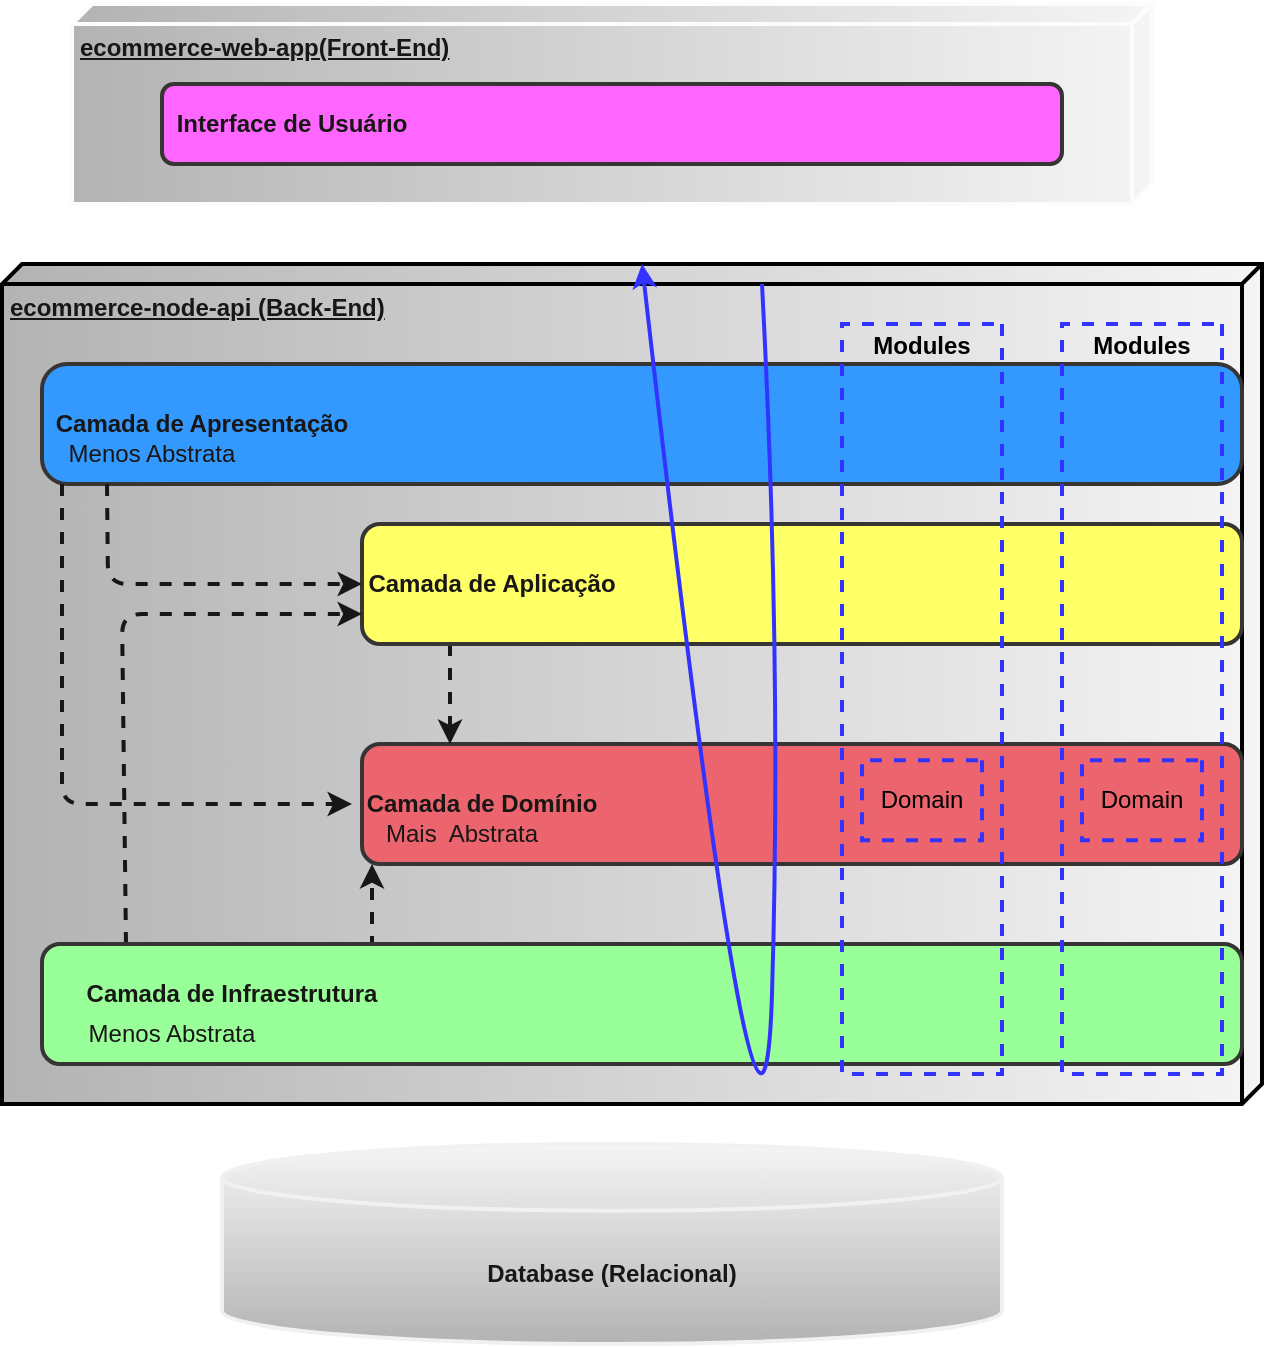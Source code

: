 <mxfile>
    <diagram id="ehvUv0xJiv6CY3YclSAE" name="Arquitetura em Camadas">
        <mxGraphModel dx="932" dy="790" grid="1" gridSize="10" guides="1" tooltips="1" connect="1" arrows="1" fold="1" page="1" pageScale="1" pageWidth="850" pageHeight="1100" math="0" shadow="0">
            <root>
                <mxCell id="0"/>
                <mxCell id="1" parent="0"/>
                <mxCell id="2" value="ecommerce-node-api (Back-End)" style="verticalAlign=top;align=left;spacingTop=8;spacingLeft=2;spacingRight=12;shape=cube;size=10;direction=south;fontStyle=5;html=1;strokeWidth=2;strokeColor=default;fillColor=#f5f5f5;gradientColor=#b3b3b3;fontColor=#191616;" parent="1" vertex="1">
                    <mxGeometry x="130" y="250" width="630" height="420" as="geometry"/>
                </mxCell>
                <mxCell id="3" value="ecommerce-web-app(Front-End)" style="verticalAlign=top;align=left;spacingTop=8;spacingLeft=2;spacingRight=12;shape=cube;size=10;direction=south;fontStyle=5;html=1;strokeWidth=2;strokeColor=#fefbfb;fillColor=#f5f5f5;gradientColor=#b3b3b3;fontColor=#191616;" parent="1" vertex="1">
                    <mxGeometry x="165" y="120" width="540" height="100" as="geometry"/>
                </mxCell>
                <mxCell id="4" value="" style="strokeWidth=2;html=1;shape=mxgraph.flowchart.database;whiteSpace=wrap;strokeColor=#f4f0f0;fillColor=#f5f5f5;gradientColor=#b3b3b3;" parent="1" vertex="1">
                    <mxGeometry x="240" y="690" width="390" height="100" as="geometry"/>
                </mxCell>
                <mxCell id="5" value="Database (Relacional)" style="text;html=1;strokeColor=none;fillColor=none;align=center;verticalAlign=middle;whiteSpace=wrap;rounded=0;strokeWidth=2;fontColor=#191616;fontStyle=1" parent="1" vertex="1">
                    <mxGeometry x="305" y="730" width="260" height="50" as="geometry"/>
                </mxCell>
                <mxCell id="7" value="" style="rounded=1;whiteSpace=wrap;html=1;strokeColor=#373434;strokeWidth=2;fontColor=#191616;fillColor=#ec656e;" parent="1" vertex="1">
                    <mxGeometry x="310" y="490" width="440" height="60" as="geometry"/>
                </mxCell>
                <mxCell id="9" value="Camada de Domínio" style="text;html=1;strokeColor=none;fillColor=none;align=center;verticalAlign=middle;whiteSpace=wrap;rounded=0;strokeWidth=2;fontColor=#191616;fontStyle=1" parent="1" vertex="1">
                    <mxGeometry x="305" y="505" width="130" height="30" as="geometry"/>
                </mxCell>
                <mxCell id="11" value="" style="rounded=1;whiteSpace=wrap;html=1;strokeColor=#373434;strokeWidth=2;fontColor=#191616;fillColor=#3399FF;arcSize=21;points=[[0,0,0,0,0],[0,0.25,0,0,0],[0,0.5,0,0,0],[0,0.75,0,0,0],[0,1,0,0,0],[0.05,0.95,0,0,0],[0.13,0.95,0,0,0],[0.25,0,0,0,0],[0.5,0,0,0,0],[0.75,0,0,0,0],[0.75,1,0,0,0],[1,0,0,0,0],[1,0.25,0,0,0],[1,0.5,0,0,0],[1,0.75,0,0,0],[1,1,0,0,0]];" parent="1" vertex="1">
                    <mxGeometry x="150" y="300" width="600" height="60" as="geometry"/>
                </mxCell>
                <mxCell id="12" value="Camada de Apresentação" style="text;html=1;strokeColor=none;fillColor=none;align=center;verticalAlign=middle;whiteSpace=wrap;rounded=0;strokeWidth=2;fontColor=#191616;fontStyle=1" parent="1" vertex="1">
                    <mxGeometry x="150" y="315" width="160" height="30" as="geometry"/>
                </mxCell>
                <mxCell id="14" value="" style="rounded=1;whiteSpace=wrap;html=1;strokeColor=#373434;strokeWidth=2;fontColor=#191616;fillColor=#FF66FF;" parent="1" vertex="1">
                    <mxGeometry x="210" y="160" width="450" height="40" as="geometry"/>
                </mxCell>
                <mxCell id="15" value="Interface de Usuário" style="text;html=1;strokeColor=none;fillColor=none;align=center;verticalAlign=middle;whiteSpace=wrap;rounded=0;strokeWidth=2;fontColor=#191616;fontStyle=1" parent="1" vertex="1">
                    <mxGeometry x="195" y="165" width="160" height="30" as="geometry"/>
                </mxCell>
                <mxCell id="46" style="edgeStyle=none;html=1;exitX=0.1;exitY=1;exitDx=0;exitDy=0;exitPerimeter=0;dashed=1;strokeColor=#191616;strokeWidth=2;fontColor=#191616;endArrow=classic;endFill=1;" parent="1" source="16" edge="1">
                    <mxGeometry relative="1" as="geometry">
                        <mxPoint x="354" y="490" as="targetPoint"/>
                    </mxGeometry>
                </mxCell>
                <mxCell id="16" value="" style="rounded=1;whiteSpace=wrap;html=1;strokeColor=#373434;strokeWidth=2;fontColor=#191616;fillColor=#FFFF66;points=[[0,0,0,0,0],[0,0.25,0,0,0],[0,0.5,0,0,0],[0,0.75,0,0,0],[0,1,0,0,0],[0.1,1,0,0,0],[0.25,0,0,0,0],[0.5,0,0,0,0],[0.5,1,0,0,0],[0.75,0,0,0,0],[0.75,1,0,0,0],[1,0,0,0,0],[1,0.25,0,0,0],[1,0.5,0,0,0],[1,0.75,0,0,0],[1,1,0,0,0]];" parent="1" vertex="1">
                    <mxGeometry x="310" y="380" width="440" height="60" as="geometry"/>
                </mxCell>
                <mxCell id="17" value="Camada de Aplicação" style="text;html=1;strokeColor=none;fillColor=none;align=center;verticalAlign=middle;whiteSpace=wrap;rounded=0;strokeWidth=2;fontColor=#191616;fontStyle=1" parent="1" vertex="1">
                    <mxGeometry x="310" y="395" width="130" height="30" as="geometry"/>
                </mxCell>
                <mxCell id="47" style="edgeStyle=none;html=1;exitX=0.07;exitY=0;exitDx=0;exitDy=0;exitPerimeter=0;entryX=0;entryY=0.75;entryDx=0;entryDy=0;entryPerimeter=0;dashed=1;strokeColor=#191616;strokeWidth=2;fontColor=#191616;endArrow=classic;endFill=1;" parent="1" source="26" target="16" edge="1">
                    <mxGeometry relative="1" as="geometry">
                        <Array as="points">
                            <mxPoint x="190" y="425"/>
                        </Array>
                    </mxGeometry>
                </mxCell>
                <mxCell id="48" style="edgeStyle=none;html=1;entryX=0;entryY=1;entryDx=0;entryDy=0;dashed=1;strokeColor=#191616;strokeWidth=2;fontColor=#191616;endArrow=classic;endFill=1;" parent="1" target="28" edge="1">
                    <mxGeometry relative="1" as="geometry">
                        <mxPoint x="315" y="592" as="sourcePoint"/>
                    </mxGeometry>
                </mxCell>
                <mxCell id="26" value="" style="rounded=1;whiteSpace=wrap;html=1;strokeColor=#373434;strokeWidth=2;fontColor=#191616;fillColor=#99FF99;points=[[0,0,0,0,0],[0,0.25,0,0,0],[0,0.5,0,0,0],[0,0.75,0,0,0],[0,1,0,0,0],[0.07,0,0,0,0],[0.25,1,0,0,0],[0.26,0,0,0,-3],[0.5,1,0,0,0],[0.75,0,0,0,0],[0.75,1,0,0,0],[1,0,0,0,0],[1,0.25,0,0,0],[1,0.5,0,0,0],[1,0.75,0,0,0],[1,1,0,0,0]];" parent="1" vertex="1">
                    <mxGeometry x="150" y="590" width="600" height="60" as="geometry"/>
                </mxCell>
                <mxCell id="27" value="Camada de Infraestrutura" style="text;html=1;strokeColor=none;fillColor=none;align=center;verticalAlign=middle;whiteSpace=wrap;rounded=0;strokeWidth=2;fontColor=#191616;fontStyle=1" parent="1" vertex="1">
                    <mxGeometry x="165" y="600" width="160" height="30" as="geometry"/>
                </mxCell>
                <mxCell id="28" value="Mais&amp;nbsp; Abstrata" style="text;html=1;strokeColor=none;fillColor=none;align=center;verticalAlign=middle;whiteSpace=wrap;rounded=0;strokeWidth=2;fontColor=#191616;" parent="1" vertex="1">
                    <mxGeometry x="315" y="520" width="90" height="30" as="geometry"/>
                </mxCell>
                <mxCell id="30" value="Menos Abstrata" style="text;html=1;strokeColor=none;fillColor=none;align=center;verticalAlign=middle;whiteSpace=wrap;rounded=0;strokeWidth=2;fontColor=#191616;" parent="1" vertex="1">
                    <mxGeometry x="170" y="620" width="90" height="30" as="geometry"/>
                </mxCell>
                <mxCell id="44" style="edgeStyle=none;html=1;exitX=0.25;exitY=1;exitDx=0;exitDy=0;fontColor=#191616;strokeColor=#191616;endArrow=classic;endFill=1;strokeWidth=2;dashed=1;entryX=0;entryY=0.5;entryDx=0;entryDy=0;entryPerimeter=0;" parent="1" source="32" target="16" edge="1">
                    <mxGeometry relative="1" as="geometry">
                        <mxPoint x="310" y="405" as="targetPoint"/>
                        <Array as="points">
                            <mxPoint x="183" y="410"/>
                        </Array>
                    </mxGeometry>
                </mxCell>
                <mxCell id="45" style="edgeStyle=none;html=1;exitX=0;exitY=1;exitDx=0;exitDy=0;entryX=0;entryY=0.5;entryDx=0;entryDy=0;dashed=1;strokeColor=#191616;strokeWidth=2;fontColor=#191616;endArrow=classic;endFill=1;" parent="1" source="32" target="9" edge="1">
                    <mxGeometry relative="1" as="geometry">
                        <Array as="points">
                            <mxPoint x="160" y="520"/>
                        </Array>
                    </mxGeometry>
                </mxCell>
                <mxCell id="32" value="Menos Abstrata" style="text;html=1;strokeColor=none;fillColor=none;align=center;verticalAlign=middle;whiteSpace=wrap;rounded=0;strokeWidth=2;fontColor=#191616;" parent="1" vertex="1">
                    <mxGeometry x="160" y="330" width="90" height="30" as="geometry"/>
                </mxCell>
                <mxCell id="54" value="" style="curved=1;endArrow=classic;html=1;strokeColor=#3333FF;strokeWidth=2;fontColor=#191616;entryX=0;entryY=0;entryDx=0;entryDy=310;entryPerimeter=0;" parent="1" target="2" edge="1">
                    <mxGeometry width="50" height="50" relative="1" as="geometry">
                        <mxPoint x="510" y="260" as="sourcePoint"/>
                        <mxPoint x="460" y="430" as="targetPoint"/>
                        <Array as="points">
                            <mxPoint x="520" y="450"/>
                            <mxPoint x="510" y="780"/>
                        </Array>
                    </mxGeometry>
                </mxCell>
                <mxCell id="55" value="" style="rounded=0;whiteSpace=wrap;html=1;fillColor=none;dashed=1;strokeColor=#3333FF;rotation=90;strokeWidth=2;" vertex="1" parent="1">
                    <mxGeometry x="402.5" y="427.5" width="375" height="80" as="geometry"/>
                </mxCell>
                <mxCell id="56" value="" style="rounded=0;whiteSpace=wrap;html=1;fillColor=none;dashed=1;strokeColor=#3333FF;rotation=90;strokeWidth=2;" vertex="1" parent="1">
                    <mxGeometry x="570" y="488.13" width="40.01" height="60" as="geometry"/>
                </mxCell>
                <mxCell id="57" value="Domain" style="text;html=1;strokeColor=none;fillColor=none;align=center;verticalAlign=middle;whiteSpace=wrap;rounded=0;dashed=1;strokeWidth=2;fontColor=#000000;" vertex="1" parent="1">
                    <mxGeometry x="560.01" y="503.13" width="60" height="30" as="geometry"/>
                </mxCell>
                <mxCell id="58" value="Modules" style="text;html=1;strokeColor=none;fillColor=none;align=center;verticalAlign=middle;whiteSpace=wrap;rounded=0;dashed=1;strokeWidth=2;fontColor=#000000;fontStyle=1" vertex="1" parent="1">
                    <mxGeometry x="560" y="276" width="60" height="30" as="geometry"/>
                </mxCell>
                <mxCell id="60" value="" style="rounded=0;whiteSpace=wrap;html=1;fillColor=none;dashed=1;strokeColor=#3333FF;rotation=90;strokeWidth=2;" vertex="1" parent="1">
                    <mxGeometry x="512.5" y="427.5" width="375" height="80" as="geometry"/>
                </mxCell>
                <mxCell id="61" value="Modules" style="text;html=1;strokeColor=none;fillColor=none;align=center;verticalAlign=middle;whiteSpace=wrap;rounded=0;dashed=1;strokeWidth=2;fontColor=#000000;fontStyle=1" vertex="1" parent="1">
                    <mxGeometry x="670" y="276" width="60" height="30" as="geometry"/>
                </mxCell>
                <mxCell id="63" value="" style="rounded=0;whiteSpace=wrap;html=1;fillColor=none;dashed=1;strokeColor=#3333FF;rotation=90;strokeWidth=2;" vertex="1" parent="1">
                    <mxGeometry x="680" y="488.13" width="40" height="60" as="geometry"/>
                </mxCell>
                <mxCell id="62" value="Domain" style="text;html=1;strokeColor=none;fillColor=none;align=center;verticalAlign=middle;whiteSpace=wrap;rounded=0;dashed=1;strokeWidth=2;fontColor=#000000;" vertex="1" parent="1">
                    <mxGeometry x="670" y="503.13" width="60" height="30" as="geometry"/>
                </mxCell>
            </root>
        </mxGraphModel>
    </diagram>
    <diagram name="Arquitetura Hexagonal" id="RaXjF2fW67_FS4LBotdt">
        <mxGraphModel dx="658" dy="558" grid="1" gridSize="10" guides="1" tooltips="1" connect="1" arrows="1" fold="1" page="1" pageScale="1" pageWidth="850" pageHeight="1100" math="0" shadow="0">
            <root>
                <mxCell id="YTZjs5NrMnTZmiXK4MOZ-0"/>
                <mxCell id="YTZjs5NrMnTZmiXK4MOZ-1" parent="YTZjs5NrMnTZmiXK4MOZ-0"/>
                <mxCell id="YTZjs5NrMnTZmiXK4MOZ-2" value="ecommerce-node-api (Back-End)" style="verticalAlign=top;align=left;spacingTop=8;spacingLeft=2;spacingRight=12;shape=cube;size=10;direction=south;fontStyle=5;html=1;strokeWidth=2;strokeColor=default;fillColor=#f5f5f5;gradientColor=#b3b3b3;fontColor=#191616;" parent="YTZjs5NrMnTZmiXK4MOZ-1" vertex="1">
                    <mxGeometry x="80" y="330" width="710" height="440" as="geometry"/>
                </mxCell>
                <mxCell id="YTZjs5NrMnTZmiXK4MOZ-3" value="ecommerce-web-app(Front-End)" style="verticalAlign=top;align=left;spacingTop=8;spacingLeft=2;spacingRight=12;shape=cube;size=10;direction=south;fontStyle=5;html=1;strokeWidth=2;strokeColor=#fefbfb;fillColor=#f5f5f5;gradientColor=#b3b3b3;fontColor=#191616;" parent="YTZjs5NrMnTZmiXK4MOZ-1" vertex="1">
                    <mxGeometry x="155" y="210" width="540" height="100" as="geometry"/>
                </mxCell>
                <mxCell id="YTZjs5NrMnTZmiXK4MOZ-4" value="" style="strokeWidth=2;html=1;shape=mxgraph.flowchart.database;whiteSpace=wrap;strokeColor=#f4f0f0;fillColor=#f5f5f5;gradientColor=#b3b3b3;" parent="YTZjs5NrMnTZmiXK4MOZ-1" vertex="1">
                    <mxGeometry x="290" y="780" width="270" height="100" as="geometry"/>
                </mxCell>
                <mxCell id="YTZjs5NrMnTZmiXK4MOZ-5" value="Database (Relacional)" style="text;html=1;strokeColor=none;fillColor=none;align=center;verticalAlign=middle;whiteSpace=wrap;rounded=0;strokeWidth=2;fontColor=#191616;fontStyle=1" parent="YTZjs5NrMnTZmiXK4MOZ-1" vertex="1">
                    <mxGeometry x="295" y="820" width="260" height="50" as="geometry"/>
                </mxCell>
                <mxCell id="YTZjs5NrMnTZmiXK4MOZ-10" value="" style="rounded=1;whiteSpace=wrap;html=1;strokeColor=#373434;strokeWidth=2;fontColor=#191616;fillColor=#FF66FF;" parent="YTZjs5NrMnTZmiXK4MOZ-1" vertex="1">
                    <mxGeometry x="200" y="250" width="450" height="40" as="geometry"/>
                </mxCell>
                <mxCell id="YTZjs5NrMnTZmiXK4MOZ-11" value="Interface de Usuário" style="text;html=1;strokeColor=none;fillColor=none;align=center;verticalAlign=middle;whiteSpace=wrap;rounded=0;strokeWidth=2;fontColor=#191616;fontStyle=1" parent="YTZjs5NrMnTZmiXK4MOZ-1" vertex="1">
                    <mxGeometry x="185" y="255" width="160" height="30" as="geometry"/>
                </mxCell>
                <mxCell id="RFnJm8jsPnlHxxEmqQ-q-18" value="" style="shape=hexagon;perimeter=hexagonPerimeter2;whiteSpace=wrap;html=1;fixedSize=1;fillColor=#3399FF;size=90;gradientColor=#99FF99;strokeColor=#000000;" parent="YTZjs5NrMnTZmiXK4MOZ-1" vertex="1">
                    <mxGeometry x="130" y="390" width="610" height="350" as="geometry"/>
                </mxCell>
                <mxCell id="RFnJm8jsPnlHxxEmqQ-q-15" value="" style="shape=hexagon;perimeter=hexagonPerimeter2;whiteSpace=wrap;html=1;fixedSize=1;fontColor=#000000;fillColor=#FFFF66;size=80;dashed=1;strokeColor=#000000;" parent="YTZjs5NrMnTZmiXK4MOZ-1" vertex="1">
                    <mxGeometry x="220" y="440" width="430" height="260" as="geometry"/>
                </mxCell>
                <mxCell id="RFnJm8jsPnlHxxEmqQ-q-14" value="" style="shape=hexagon;perimeter=hexagonPerimeter2;whiteSpace=wrap;html=1;fixedSize=1;fontColor=#000000;fillColor=#DE4B55;size=50;strokeColor=#000000;" parent="YTZjs5NrMnTZmiXK4MOZ-1" vertex="1">
                    <mxGeometry x="310" y="490" width="250" height="150" as="geometry"/>
                </mxCell>
                <mxCell id="RFnJm8jsPnlHxxEmqQ-q-3" value="Camada de Domínio" style="text;html=1;strokeColor=none;fillColor=none;align=center;verticalAlign=middle;whiteSpace=wrap;rounded=0;fontColor=#000000;fontStyle=1" parent="YTZjs5NrMnTZmiXK4MOZ-1" vertex="1">
                    <mxGeometry x="317" y="535" width="143" height="30" as="geometry"/>
                </mxCell>
                <mxCell id="RFnJm8jsPnlHxxEmqQ-q-17" value="Camada de Aplicação" style="text;html=1;strokeColor=none;fillColor=none;align=center;verticalAlign=middle;whiteSpace=wrap;rounded=0;fontColor=#000000;fontStyle=1" parent="YTZjs5NrMnTZmiXK4MOZ-1" vertex="1">
                    <mxGeometry x="295" y="435" width="130" height="30" as="geometry"/>
                </mxCell>
                <mxCell id="2xJkToKy9jdSefRMmRuw-0" value="Camada de Apresentação" style="text;html=1;strokeColor=none;fillColor=none;align=center;verticalAlign=middle;whiteSpace=wrap;rounded=0;fontColor=#000000;fontStyle=1" parent="YTZjs5NrMnTZmiXK4MOZ-1" vertex="1">
                    <mxGeometry x="213" y="385" width="160" height="30" as="geometry"/>
                </mxCell>
                <mxCell id="5fp1VOLm5tqqU_mOXNkA-1" value="Camada de Infraestrutura" style="text;html=1;strokeColor=none;fillColor=none;align=center;verticalAlign=middle;whiteSpace=wrap;rounded=0;fontColor=#000000;fontStyle=1" parent="YTZjs5NrMnTZmiXK4MOZ-1" vertex="1">
                    <mxGeometry x="220" y="700" width="160" height="30" as="geometry"/>
                </mxCell>
                <mxCell id="zr8VyB91ws4Afk8rxflp-3" style="edgeStyle=none;html=1;exitX=0.5;exitY=0;exitDx=0;exitDy=0;dashed=1;strokeColor=#1E0005;fontColor=#000000;" parent="YTZjs5NrMnTZmiXK4MOZ-1" source="RFnJm8jsPnlHxxEmqQ-q-18" target="RFnJm8jsPnlHxxEmqQ-q-15" edge="1">
                    <mxGeometry relative="1" as="geometry"/>
                </mxCell>
                <mxCell id="zr8VyB91ws4Afk8rxflp-6" style="edgeStyle=none;html=1;exitX=0.5;exitY=0;exitDx=0;exitDy=0;dashed=1;strokeColor=#1E0005;fontColor=#000000;" parent="YTZjs5NrMnTZmiXK4MOZ-1" source="RFnJm8jsPnlHxxEmqQ-q-15" target="RFnJm8jsPnlHxxEmqQ-q-14" edge="1">
                    <mxGeometry relative="1" as="geometry"/>
                </mxCell>
                <mxCell id="zr8VyB91ws4Afk8rxflp-10" style="edgeStyle=none;html=1;exitX=0.5;exitY=1;exitDx=0;exitDy=0;entryX=0.5;entryY=1;entryDx=0;entryDy=0;dashed=1;strokeColor=#1E0005;fontColor=#000000;" parent="YTZjs5NrMnTZmiXK4MOZ-1" source="RFnJm8jsPnlHxxEmqQ-q-18" target="RFnJm8jsPnlHxxEmqQ-q-15" edge="1">
                    <mxGeometry relative="1" as="geometry"/>
                </mxCell>
                <mxCell id="zr8VyB91ws4Afk8rxflp-11" style="edgeStyle=none;html=1;exitX=0.5;exitY=1;exitDx=0;exitDy=0;dashed=1;strokeColor=#1E0005;fontColor=#000000;" parent="YTZjs5NrMnTZmiXK4MOZ-1" source="RFnJm8jsPnlHxxEmqQ-q-15" target="RFnJm8jsPnlHxxEmqQ-q-14" edge="1">
                    <mxGeometry relative="1" as="geometry"/>
                </mxCell>
                <mxCell id="RAjoPM_-fUuvctOwuihy-0" value="Baixo Nivel de Abstração / Detalhes" style="text;html=1;strokeColor=none;fillColor=none;align=center;verticalAlign=middle;whiteSpace=wrap;rounded=0;fontColor=#000000;" vertex="1" parent="YTZjs5NrMnTZmiXK4MOZ-1">
                    <mxGeometry x="204" y="399" width="210" height="30" as="geometry"/>
                </mxCell>
                <mxCell id="RAjoPM_-fUuvctOwuihy-1" value="Médio Nivel de Abstração&amp;nbsp;&lt;br&gt;Orquestração" style="text;html=1;strokeColor=none;fillColor=none;align=center;verticalAlign=middle;whiteSpace=wrap;rounded=0;fontColor=#000000;" vertex="1" parent="YTZjs5NrMnTZmiXK4MOZ-1">
                    <mxGeometry x="257" y="456" width="210" height="30" as="geometry"/>
                </mxCell>
                <mxCell id="RAjoPM_-fUuvctOwuihy-2" value="Alto Nivél de Abstração / Políticas" style="text;html=1;strokeColor=none;fillColor=none;align=center;verticalAlign=middle;whiteSpace=wrap;rounded=0;fontColor=#000000;" vertex="1" parent="YTZjs5NrMnTZmiXK4MOZ-1">
                    <mxGeometry x="310" y="550" width="210" height="30" as="geometry"/>
                </mxCell>
                <mxCell id="RAjoPM_-fUuvctOwuihy-3" value="Baixo Nível de Abstração / Detalhes" style="text;html=1;strokeColor=none;fillColor=none;align=center;verticalAlign=middle;whiteSpace=wrap;rounded=0;fontColor=#000000;" vertex="1" parent="YTZjs5NrMnTZmiXK4MOZ-1">
                    <mxGeometry x="213" y="715" width="210" height="30" as="geometry"/>
                </mxCell>
                <mxCell id="RrZaUmODnF5VA7f9-7iU-0" value="" style="rounded=1;whiteSpace=wrap;html=1;strokeColor=#373434;strokeWidth=2;fontColor=#191616;fillColor=#ec656e;" vertex="1" parent="YTZjs5NrMnTZmiXK4MOZ-1">
                    <mxGeometry x="245" y="980" width="380" height="60" as="geometry"/>
                </mxCell>
                <mxCell id="ZYpkKoAxzcQD_2I4ECs_-0" value="" style="rounded=1;whiteSpace=wrap;html=1;strokeColor=#373434;strokeWidth=2;fontColor=#191616;fillColor=#FFFF66;points=[[0,0,0,0,0],[0,0.25,0,0,0],[0,0.5,0,0,0],[0,0.75,0,0,0],[0,1,0,0,0],[0.1,1,0,0,0],[0.25,0,0,0,0],[0.5,0,0,0,0],[0.5,1,0,0,0],[0.75,0,0,0,0],[0.75,1,0,0,0],[1,0,0,0,0],[1,0.25,0,0,0],[1,0.5,0,0,0],[1,0.75,0,0,0],[1,1,0,0,0]];" vertex="1" parent="YTZjs5NrMnTZmiXK4MOZ-1">
                    <mxGeometry x="180" y="1040" width="506" height="60" as="geometry"/>
                </mxCell>
                <mxCell id="ZPqvX_W6xCdv0GFhZESj-0" value="" style="rounded=1;whiteSpace=wrap;html=1;strokeColor=#373434;strokeWidth=2;fontColor=#191616;fillColor=#3399FF;arcSize=21;points=[[0,0,0,0,0],[0,0.25,0,0,0],[0,0.5,0,0,0],[0,0.75,0,0,0],[0,1,0,0,0],[0.05,0.95,0,0,0],[0.13,0.95,0,0,0],[0.25,0,0,0,0],[0.5,0,0,0,0],[0.75,0,0,0,0],[0.75,1,0,0,0],[1,0,0,0,0],[1,0.25,0,0,0],[1,0.5,0,0,0],[1,0.75,0,0,0],[1,1,0,0,0]];" vertex="1" parent="YTZjs5NrMnTZmiXK4MOZ-1">
                    <mxGeometry x="60" y="1100" width="340" height="60" as="geometry"/>
                </mxCell>
                <mxCell id="ph_Dupu86BIsFWpcMspV-0" value="" style="rounded=1;whiteSpace=wrap;html=1;strokeColor=#373434;strokeWidth=2;fontColor=#191616;fillColor=#99FF99;points=[[0,0,0,0,0],[0,0.25,0,0,0],[0,0.5,0,0,0],[0,0.75,0,0,0],[0,1,0,0,0],[0.07,0,0,0,0],[0.25,1,0,0,0],[0.26,0,0,0,-3],[0.5,1,0,0,0],[0.75,0,0,0,0],[0.75,1,0,0,0],[1,0,0,0,0],[1,0.25,0,0,0],[1,0.5,0,0,0],[1,0.75,0,0,0],[1,1,0,0,0]];" vertex="1" parent="YTZjs5NrMnTZmiXK4MOZ-1">
                    <mxGeometry x="398" y="1100" width="380" height="60" as="geometry"/>
                </mxCell>
                <mxCell id="ph_Dupu86BIsFWpcMspV-1" value="Alto Nivél de Abstração / Políticas" style="text;html=1;strokeColor=none;fillColor=none;align=center;verticalAlign=middle;whiteSpace=wrap;rounded=0;fontColor=#000000;" vertex="1" parent="YTZjs5NrMnTZmiXK4MOZ-1">
                    <mxGeometry x="236.5" y="990" width="210" height="30" as="geometry"/>
                </mxCell>
                <mxCell id="ph_Dupu86BIsFWpcMspV-2" value="Camada de Domínio" style="text;html=1;strokeColor=none;fillColor=none;align=center;verticalAlign=middle;whiteSpace=wrap;rounded=0;fontColor=#000000;fontStyle=1" vertex="1" parent="YTZjs5NrMnTZmiXK4MOZ-1">
                    <mxGeometry x="236.5" y="972.5" width="143" height="30" as="geometry"/>
                </mxCell>
                <mxCell id="ph_Dupu86BIsFWpcMspV-3" value="Camada de Aplicação" style="text;html=1;strokeColor=none;fillColor=none;align=center;verticalAlign=middle;whiteSpace=wrap;rounded=0;fontColor=#000000;fontStyle=1" vertex="1" parent="YTZjs5NrMnTZmiXK4MOZ-1">
                    <mxGeometry x="185" y="1035" width="130" height="30" as="geometry"/>
                </mxCell>
                <mxCell id="ph_Dupu86BIsFWpcMspV-4" value="Médio Nivel de Abstração / Orquestração" style="text;html=1;strokeColor=none;fillColor=none;align=center;verticalAlign=middle;whiteSpace=wrap;rounded=0;fontColor=#000000;" vertex="1" parent="YTZjs5NrMnTZmiXK4MOZ-1">
                    <mxGeometry x="80" y="1055" width="445" height="30" as="geometry"/>
                </mxCell>
                <mxCell id="ph_Dupu86BIsFWpcMspV-5" value="Baixo Nivel de Abstração / Detalhes" style="text;html=1;strokeColor=none;fillColor=none;align=center;verticalAlign=middle;whiteSpace=wrap;rounded=0;fontColor=#000000;" vertex="1" parent="YTZjs5NrMnTZmiXK4MOZ-1">
                    <mxGeometry x="68" y="1115" width="210" height="30" as="geometry"/>
                </mxCell>
                <mxCell id="ph_Dupu86BIsFWpcMspV-6" value="Camada de Apresentação" style="text;html=1;strokeColor=none;fillColor=none;align=center;verticalAlign=middle;whiteSpace=wrap;rounded=0;fontColor=#000000;fontStyle=1" vertex="1" parent="YTZjs5NrMnTZmiXK4MOZ-1">
                    <mxGeometry x="68" y="1098.5" width="160" height="30" as="geometry"/>
                </mxCell>
                <mxCell id="ph_Dupu86BIsFWpcMspV-9" value="Baixo Nível de Abstração / Detalhes" style="text;html=1;strokeColor=none;fillColor=none;align=center;verticalAlign=middle;whiteSpace=wrap;rounded=0;fontColor=#000000;" vertex="1" parent="YTZjs5NrMnTZmiXK4MOZ-1">
                    <mxGeometry x="400" y="1115" width="210" height="30" as="geometry"/>
                </mxCell>
                <mxCell id="ph_Dupu86BIsFWpcMspV-10" value="Camada de Infraestrutura" style="text;html=1;strokeColor=none;fillColor=none;align=center;verticalAlign=middle;whiteSpace=wrap;rounded=0;fontColor=#000000;fontStyle=1" vertex="1" parent="YTZjs5NrMnTZmiXK4MOZ-1">
                    <mxGeometry x="398" y="1098.5" width="160" height="30" as="geometry"/>
                </mxCell>
                <mxCell id="hI9YAfyuwiLMifBYgazO-0" value="" style="curved=1;endArrow=classic;html=1;strokeColor=#3333FF;strokeWidth=2;fontColor=#191616;entryX=0;entryY=0;entryDx=0;entryDy=310;entryPerimeter=0;" edge="1" parent="YTZjs5NrMnTZmiXK4MOZ-1">
                    <mxGeometry width="50" height="50" relative="1" as="geometry">
                        <mxPoint x="560" y="350" as="sourcePoint"/>
                        <mxPoint x="500" y="340" as="targetPoint"/>
                        <Array as="points">
                            <mxPoint x="570" y="540"/>
                            <mxPoint x="560" y="870"/>
                        </Array>
                    </mxGeometry>
                </mxCell>
            </root>
        </mxGraphModel>
    </diagram>
</mxfile>